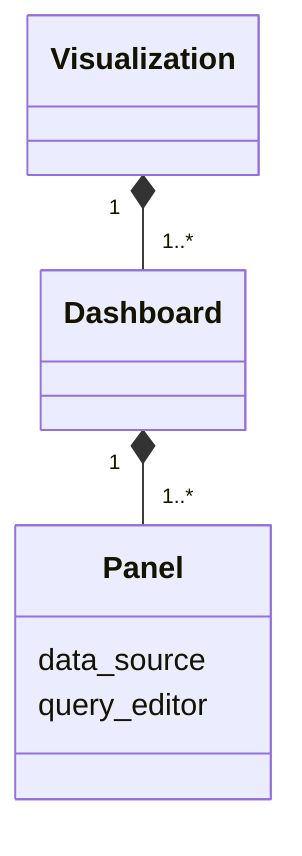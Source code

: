classDiagram
    Visualization "1" *-- "1..*" Dashboard
    Dashboard "1" *-- "1..*" Panel

    class Panel {
        data_source
        query_editor
    }